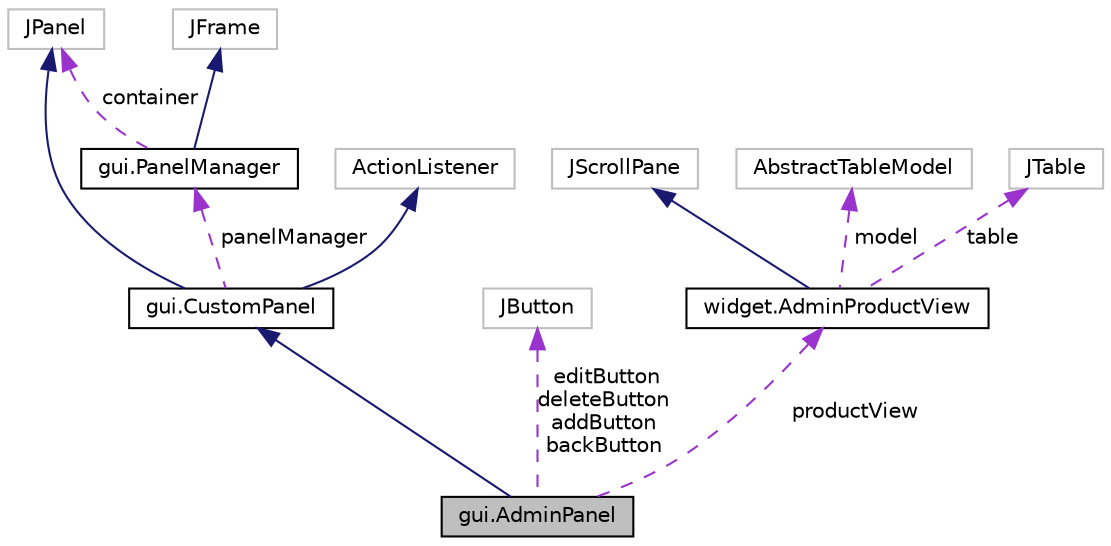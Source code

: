digraph "gui.AdminPanel"
{
  edge [fontname="Helvetica",fontsize="10",labelfontname="Helvetica",labelfontsize="10"];
  node [fontname="Helvetica",fontsize="10",shape=record];
  Node1 [label="gui.AdminPanel",height=0.2,width=0.4,color="black", fillcolor="grey75", style="filled", fontcolor="black"];
  Node2 -> Node1 [dir="back",color="midnightblue",fontsize="10",style="solid",fontname="Helvetica"];
  Node2 [label="gui.CustomPanel",height=0.2,width=0.4,color="black", fillcolor="white", style="filled",URL="$classgui_1_1_custom_panel.html",tooltip="Classe che implmenta una generica schermata del programma. "];
  Node3 -> Node2 [dir="back",color="midnightblue",fontsize="10",style="solid",fontname="Helvetica"];
  Node3 [label="JPanel",height=0.2,width=0.4,color="grey75", fillcolor="white", style="filled"];
  Node4 -> Node2 [dir="back",color="midnightblue",fontsize="10",style="solid",fontname="Helvetica"];
  Node4 [label="ActionListener",height=0.2,width=0.4,color="grey75", fillcolor="white", style="filled"];
  Node5 -> Node2 [dir="back",color="darkorchid3",fontsize="10",style="dashed",label=" panelManager" ,fontname="Helvetica"];
  Node5 [label="gui.PanelManager",height=0.2,width=0.4,color="black", fillcolor="white", style="filled",URL="$classgui_1_1_panel_manager.html",tooltip="Classe che implementa la finestra principale del programma. "];
  Node6 -> Node5 [dir="back",color="midnightblue",fontsize="10",style="solid",fontname="Helvetica"];
  Node6 [label="JFrame",height=0.2,width=0.4,color="grey75", fillcolor="white", style="filled"];
  Node3 -> Node5 [dir="back",color="darkorchid3",fontsize="10",style="dashed",label=" container" ,fontname="Helvetica"];
  Node7 -> Node1 [dir="back",color="darkorchid3",fontsize="10",style="dashed",label=" editButton\ndeleteButton\naddButton\nbackButton" ,fontname="Helvetica"];
  Node7 [label="JButton",height=0.2,width=0.4,color="grey75", fillcolor="white", style="filled"];
  Node8 -> Node1 [dir="back",color="darkorchid3",fontsize="10",style="dashed",label=" productView" ,fontname="Helvetica"];
  Node8 [label="widget.AdminProductView",height=0.2,width=0.4,color="black", fillcolor="white", style="filled",URL="$classwidget_1_1_admin_product_view.html",tooltip="Classe che implementa la vista della tabella di gestione dei prodotti inserita nell&#39; AdminPanel..."];
  Node9 -> Node8 [dir="back",color="midnightblue",fontsize="10",style="solid",fontname="Helvetica"];
  Node9 [label="JScrollPane",height=0.2,width=0.4,color="grey75", fillcolor="white", style="filled"];
  Node10 -> Node8 [dir="back",color="darkorchid3",fontsize="10",style="dashed",label=" model" ,fontname="Helvetica"];
  Node10 [label="AbstractTableModel",height=0.2,width=0.4,color="grey75", fillcolor="white", style="filled"];
  Node11 -> Node8 [dir="back",color="darkorchid3",fontsize="10",style="dashed",label=" table" ,fontname="Helvetica"];
  Node11 [label="JTable",height=0.2,width=0.4,color="grey75", fillcolor="white", style="filled"];
}

